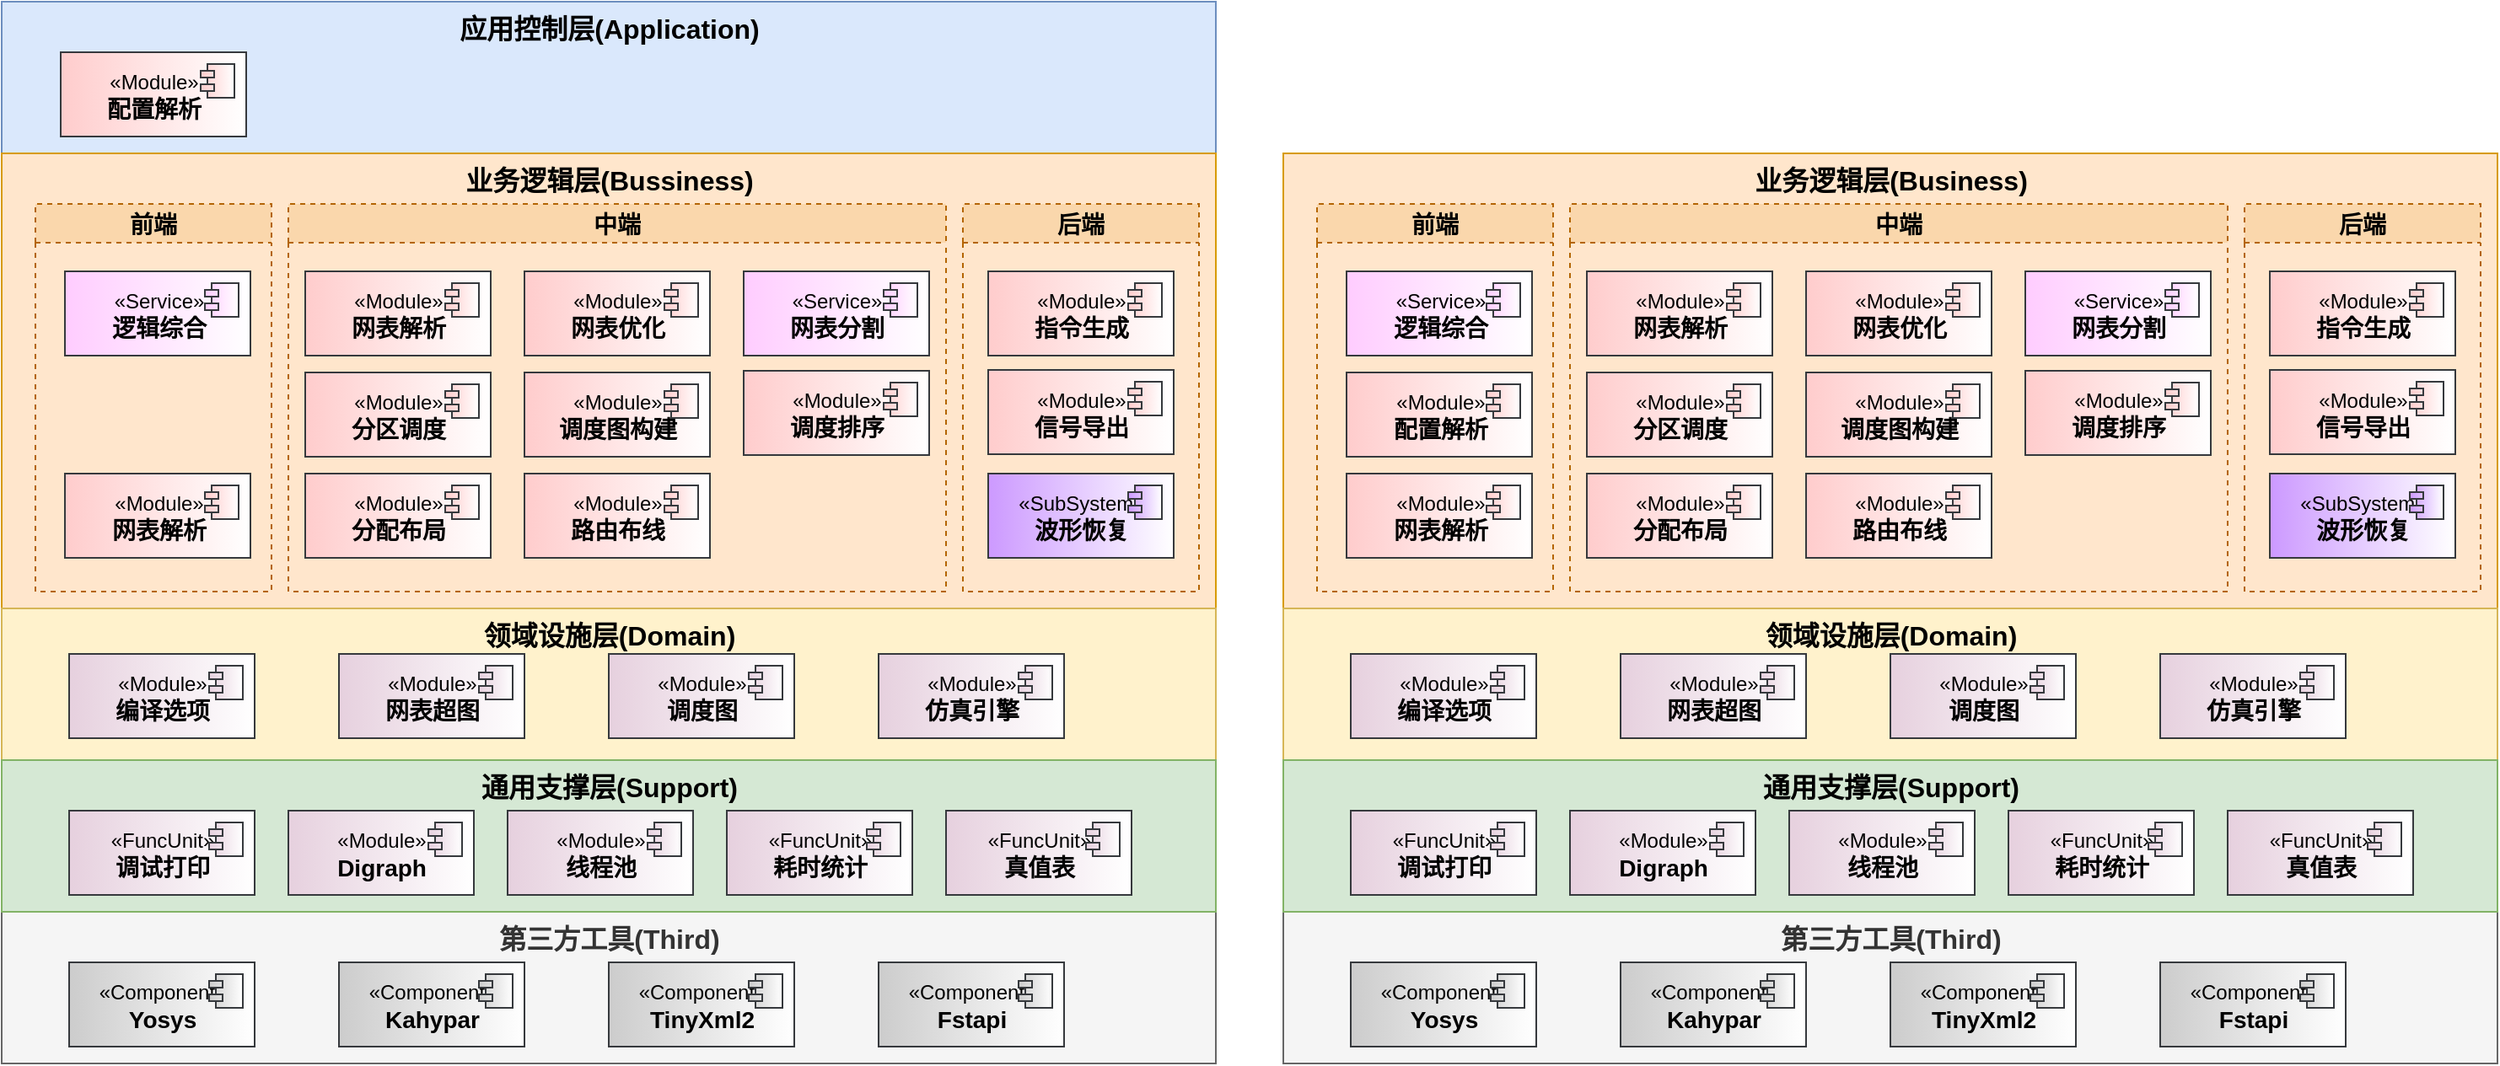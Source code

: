 <mxfile version="28.2.7">
  <diagram name="第 1 页" id="jlnkiJHo9C2PNXA7i4T5">
    <mxGraphModel dx="2593" dy="1351" grid="1" gridSize="10" guides="1" tooltips="1" connect="1" arrows="1" fold="1" page="1" pageScale="1" pageWidth="827" pageHeight="1169" math="0" shadow="0">
      <root>
        <mxCell id="0" />
        <mxCell id="1" parent="0" />
        <mxCell id="wpGipTyIiO6usbMjyNvz-20" value="应用控制层(Application)" style="html=1;verticalAlign=top;fillColor=#dae8fc;strokeColor=#6c8ebf;fontSize=16;fontStyle=1" vertex="1" parent="1">
          <mxGeometry x="330" y="220" width="720" height="90" as="geometry" />
        </mxCell>
        <mxCell id="wpGipTyIiO6usbMjyNvz-21" value="业务逻辑层(Bussiness)" style="html=1;verticalAlign=top;fillColor=#ffe6cc;strokeColor=#d79b00;fontSize=16;fontStyle=1" vertex="1" parent="1">
          <mxGeometry x="330" y="310" width="720" height="270" as="geometry" />
        </mxCell>
        <mxCell id="wpGipTyIiO6usbMjyNvz-22" value="领域设施层(Domain)" style="html=1;verticalAlign=top;fillColor=#fff2cc;strokeColor=#d6b656;fontSize=16;fontStyle=1" vertex="1" parent="1">
          <mxGeometry x="330" y="580" width="720" height="90" as="geometry" />
        </mxCell>
        <mxCell id="wpGipTyIiO6usbMjyNvz-25" value="第三方工具(Third)" style="html=1;verticalAlign=top;fillColor=#f5f5f5;strokeColor=#666666;fontSize=16;fontStyle=1;fontColor=#333333;" vertex="1" parent="1">
          <mxGeometry x="330" y="760" width="720" height="90" as="geometry" />
        </mxCell>
        <mxCell id="wpGipTyIiO6usbMjyNvz-28" value="&lt;font style=&quot;font-size: 12px;&quot;&gt;«Component»&lt;/font&gt;&lt;br style=&quot;font-size: 14px;&quot;&gt;&lt;b&gt;Fstapi&lt;/b&gt;" style="html=1;dropTarget=0;fontSize=14;fillColor=#CCCCCC;strokeColor=#36393d;gradientColor=#FFFFFF;gradientDirection=east;" vertex="1" parent="1">
          <mxGeometry x="850" y="790" width="110" height="50" as="geometry" />
        </mxCell>
        <mxCell id="wpGipTyIiO6usbMjyNvz-29" value="" style="shape=module;jettyWidth=8;jettyHeight=4;fontSize=14;fillColor=#CCCCCC;strokeColor=#36393d;gradientColor=#FFFFFF;gradientDirection=east;" vertex="1" parent="wpGipTyIiO6usbMjyNvz-28">
          <mxGeometry x="1" width="20" height="20" relative="1" as="geometry">
            <mxPoint x="-27" y="7" as="offset" />
          </mxGeometry>
        </mxCell>
        <mxCell id="wpGipTyIiO6usbMjyNvz-30" value="&lt;font style=&quot;font-size: 12px;&quot;&gt;«Module»&lt;br style=&quot;&quot;&gt;&lt;/font&gt;&lt;b&gt;仿真引擎&lt;/b&gt;" style="html=1;dropTarget=0;fontSize=14;fillColor=#E6D0DE;strokeColor=#36393d;gradientColor=#FFFFFF;gradientDirection=east;" vertex="1" parent="1">
          <mxGeometry x="850" y="607" width="110" height="50" as="geometry" />
        </mxCell>
        <mxCell id="wpGipTyIiO6usbMjyNvz-31" value="" style="shape=module;jettyWidth=8;jettyHeight=4;fontSize=14;fillColor=#E6D0DE;strokeColor=#36393d;gradientColor=#FFFFFF;gradientDirection=east;" vertex="1" parent="wpGipTyIiO6usbMjyNvz-30">
          <mxGeometry x="1" width="20" height="20" relative="1" as="geometry">
            <mxPoint x="-27" y="7" as="offset" />
          </mxGeometry>
        </mxCell>
        <mxCell id="wpGipTyIiO6usbMjyNvz-32" value="中端" style="swimlane;fontSize=14;dashed=1;fillColor=#fad7ac;strokeColor=#b46504;" vertex="1" parent="1">
          <mxGeometry x="500" y="340" width="390" height="230" as="geometry" />
        </mxCell>
        <mxCell id="wpGipTyIiO6usbMjyNvz-33" value="&lt;font style=&quot;font-size: 12px;&quot;&gt;«Module»&lt;/font&gt;&lt;br style=&quot;font-size: 14px;&quot;&gt;&lt;b&gt;网表解析&lt;/b&gt;" style="html=1;dropTarget=0;fontSize=14;fillColor=#ffcccc;strokeColor=#36393d;gradientColor=#FFFFFF;gradientDirection=east;" vertex="1" parent="wpGipTyIiO6usbMjyNvz-32">
          <mxGeometry x="10" y="40" width="110" height="50" as="geometry" />
        </mxCell>
        <mxCell id="wpGipTyIiO6usbMjyNvz-34" value="" style="shape=module;jettyWidth=8;jettyHeight=4;fontSize=14;fillColor=#ffcccc;strokeColor=#36393d;gradientColor=#FFFFFF;gradientDirection=east;" vertex="1" parent="wpGipTyIiO6usbMjyNvz-33">
          <mxGeometry x="1" width="20" height="20" relative="1" as="geometry">
            <mxPoint x="-27" y="7" as="offset" />
          </mxGeometry>
        </mxCell>
        <mxCell id="wpGipTyIiO6usbMjyNvz-35" value="&lt;font style=&quot;font-size: 12px;&quot;&gt;«Service»&lt;/font&gt;&lt;br style=&quot;font-size: 14px;&quot;&gt;&lt;b&gt;网表分割&lt;/b&gt;" style="html=1;dropTarget=0;fontSize=14;fillColor=#FFCCFF;strokeColor=#36393d;gradientColor=#FFFFFF;gradientDirection=east;" vertex="1" parent="wpGipTyIiO6usbMjyNvz-32">
          <mxGeometry x="270" y="40" width="110" height="50" as="geometry" />
        </mxCell>
        <mxCell id="wpGipTyIiO6usbMjyNvz-36" value="" style="shape=module;jettyWidth=8;jettyHeight=4;fontSize=14;fillColor=#FFCCFF;strokeColor=#36393d;gradientColor=#FFFFFF;gradientDirection=east;" vertex="1" parent="wpGipTyIiO6usbMjyNvz-35">
          <mxGeometry x="1" width="20" height="20" relative="1" as="geometry">
            <mxPoint x="-27" y="7" as="offset" />
          </mxGeometry>
        </mxCell>
        <mxCell id="wpGipTyIiO6usbMjyNvz-37" value="&lt;font style=&quot;font-size: 12px;&quot;&gt;«Module»&lt;/font&gt;&lt;br style=&quot;font-size: 14px;&quot;&gt;&lt;b&gt;分区调度&lt;/b&gt;" style="html=1;dropTarget=0;fontSize=14;fillColor=#ffcccc;strokeColor=#36393d;gradientColor=#FFFFFF;gradientDirection=east;" vertex="1" parent="wpGipTyIiO6usbMjyNvz-32">
          <mxGeometry x="10" y="100" width="110" height="50" as="geometry" />
        </mxCell>
        <mxCell id="wpGipTyIiO6usbMjyNvz-38" value="" style="shape=module;jettyWidth=8;jettyHeight=4;fontSize=14;fillColor=#ffcccc;strokeColor=#36393d;gradientColor=#FFFFFF;gradientDirection=east;" vertex="1" parent="wpGipTyIiO6usbMjyNvz-37">
          <mxGeometry x="1" width="20" height="20" relative="1" as="geometry">
            <mxPoint x="-27" y="7" as="offset" />
          </mxGeometry>
        </mxCell>
        <mxCell id="wpGipTyIiO6usbMjyNvz-39" value="&lt;font style=&quot;font-size: 12px;&quot;&gt;«Module»&lt;/font&gt;&lt;br style=&quot;font-size: 14px;&quot;&gt;&lt;b&gt;调度图构建&lt;/b&gt;" style="html=1;dropTarget=0;fontSize=14;fillColor=#ffcccc;strokeColor=#36393d;gradientColor=#FFFFFF;gradientDirection=east;" vertex="1" parent="wpGipTyIiO6usbMjyNvz-32">
          <mxGeometry x="140" y="100" width="110" height="50" as="geometry" />
        </mxCell>
        <mxCell id="wpGipTyIiO6usbMjyNvz-40" value="" style="shape=module;jettyWidth=8;jettyHeight=4;fontSize=14;fillColor=#ffcccc;strokeColor=#36393d;gradientColor=#FFFFFF;gradientDirection=east;" vertex="1" parent="wpGipTyIiO6usbMjyNvz-39">
          <mxGeometry x="1" width="20" height="20" relative="1" as="geometry">
            <mxPoint x="-27" y="7" as="offset" />
          </mxGeometry>
        </mxCell>
        <mxCell id="wpGipTyIiO6usbMjyNvz-41" value="&lt;font style=&quot;font-size: 12px;&quot;&gt;«Module»&lt;/font&gt;&lt;br style=&quot;font-size: 14px;&quot;&gt;&lt;b&gt;调度排序&lt;/b&gt;" style="html=1;dropTarget=0;fontSize=14;fillColor=#ffcccc;strokeColor=#36393d;gradientColor=#FFFFFF;gradientDirection=east;" vertex="1" parent="wpGipTyIiO6usbMjyNvz-32">
          <mxGeometry x="270" y="99" width="110" height="50" as="geometry" />
        </mxCell>
        <mxCell id="wpGipTyIiO6usbMjyNvz-42" value="" style="shape=module;jettyWidth=8;jettyHeight=4;fontSize=14;fillColor=#ffcccc;strokeColor=#36393d;gradientColor=#FFFFFF;gradientDirection=east;" vertex="1" parent="wpGipTyIiO6usbMjyNvz-41">
          <mxGeometry x="1" width="20" height="20" relative="1" as="geometry">
            <mxPoint x="-27" y="7" as="offset" />
          </mxGeometry>
        </mxCell>
        <mxCell id="wpGipTyIiO6usbMjyNvz-43" value="&lt;font style=&quot;font-size: 12px;&quot;&gt;«Module»&lt;/font&gt;&lt;br style=&quot;font-size: 14px;&quot;&gt;&lt;b&gt;分配&lt;/b&gt;&lt;b&gt;布局&lt;/b&gt;" style="html=1;dropTarget=0;fontSize=14;fillColor=#ffcccc;strokeColor=#36393d;gradientColor=#FFFFFF;gradientDirection=east;" vertex="1" parent="wpGipTyIiO6usbMjyNvz-32">
          <mxGeometry x="10" y="160" width="110" height="50" as="geometry" />
        </mxCell>
        <mxCell id="wpGipTyIiO6usbMjyNvz-44" value="" style="shape=module;jettyWidth=8;jettyHeight=4;fontSize=14;fillColor=#ffcccc;strokeColor=#36393d;gradientColor=#FFFFFF;gradientDirection=east;" vertex="1" parent="wpGipTyIiO6usbMjyNvz-43">
          <mxGeometry x="1" width="20" height="20" relative="1" as="geometry">
            <mxPoint x="-27" y="7" as="offset" />
          </mxGeometry>
        </mxCell>
        <mxCell id="wpGipTyIiO6usbMjyNvz-45" value="&lt;font style=&quot;font-size: 12px;&quot;&gt;«Module»&lt;/font&gt;&lt;br style=&quot;font-size: 14px;&quot;&gt;&lt;b&gt;路由&lt;/b&gt;&lt;b&gt;布线&lt;/b&gt;" style="html=1;dropTarget=0;fontSize=14;fillColor=#ffcccc;strokeColor=#36393d;gradientColor=#FFFFFF;gradientDirection=east;" vertex="1" parent="wpGipTyIiO6usbMjyNvz-32">
          <mxGeometry x="140" y="160" width="110" height="50" as="geometry" />
        </mxCell>
        <mxCell id="wpGipTyIiO6usbMjyNvz-46" value="" style="shape=module;jettyWidth=8;jettyHeight=4;fontSize=14;fillColor=#ffcccc;strokeColor=#36393d;gradientColor=#FFFFFF;gradientDirection=east;" vertex="1" parent="wpGipTyIiO6usbMjyNvz-45">
          <mxGeometry x="1" width="20" height="20" relative="1" as="geometry">
            <mxPoint x="-27" y="7" as="offset" />
          </mxGeometry>
        </mxCell>
        <mxCell id="wpGipTyIiO6usbMjyNvz-47" value="&lt;font style=&quot;font-size: 12px;&quot;&gt;«Module»&lt;/font&gt;&lt;br style=&quot;font-size: 14px;&quot;&gt;&lt;b&gt;网表优化&lt;/b&gt;" style="html=1;dropTarget=0;fontSize=14;fillColor=#ffcccc;strokeColor=#36393d;gradientColor=#FFFFFF;gradientDirection=east;" vertex="1" parent="wpGipTyIiO6usbMjyNvz-32">
          <mxGeometry x="140" y="40" width="110" height="50" as="geometry" />
        </mxCell>
        <mxCell id="wpGipTyIiO6usbMjyNvz-48" value="" style="shape=module;jettyWidth=8;jettyHeight=4;fontSize=14;fillColor=#ffcccc;strokeColor=#36393d;gradientColor=#FFFFFF;gradientDirection=east;" vertex="1" parent="wpGipTyIiO6usbMjyNvz-47">
          <mxGeometry x="1" width="20" height="20" relative="1" as="geometry">
            <mxPoint x="-27" y="7" as="offset" />
          </mxGeometry>
        </mxCell>
        <mxCell id="wpGipTyIiO6usbMjyNvz-49" value="后端" style="swimlane;fontSize=14;dashed=1;fillColor=#fad7ac;strokeColor=#b46504;" vertex="1" parent="1">
          <mxGeometry x="900" y="340" width="140" height="230" as="geometry" />
        </mxCell>
        <mxCell id="wpGipTyIiO6usbMjyNvz-50" value="&lt;font style=&quot;font-size: 12px;&quot;&gt;«Module»&lt;/font&gt;&lt;br style=&quot;font-size: 14px;&quot;&gt;&lt;b&gt;指令生成&lt;/b&gt;" style="html=1;dropTarget=0;fontSize=14;fillColor=#ffcccc;strokeColor=#36393d;gradientColor=#FFFFFF;gradientDirection=east;" vertex="1" parent="wpGipTyIiO6usbMjyNvz-49">
          <mxGeometry x="15" y="40" width="110" height="50" as="geometry" />
        </mxCell>
        <mxCell id="wpGipTyIiO6usbMjyNvz-51" value="" style="shape=module;jettyWidth=8;jettyHeight=4;fontSize=14;fillColor=#ffcccc;strokeColor=#36393d;gradientColor=#FFFFFF;gradientDirection=east;" vertex="1" parent="wpGipTyIiO6usbMjyNvz-50">
          <mxGeometry x="1" width="20" height="20" relative="1" as="geometry">
            <mxPoint x="-27" y="7" as="offset" />
          </mxGeometry>
        </mxCell>
        <mxCell id="wpGipTyIiO6usbMjyNvz-52" value="&lt;font style=&quot;font-size: 12px;&quot;&gt;«Module»&lt;/font&gt;&lt;br style=&quot;font-size: 14px;&quot;&gt;&lt;b&gt;信号导出&lt;/b&gt;" style="html=1;dropTarget=0;fontSize=14;fillColor=#ffcccc;strokeColor=#36393d;gradientColor=#FFFFFF;gradientDirection=east;" vertex="1" parent="wpGipTyIiO6usbMjyNvz-49">
          <mxGeometry x="15" y="98.5" width="110" height="50" as="geometry" />
        </mxCell>
        <mxCell id="wpGipTyIiO6usbMjyNvz-53" value="" style="shape=module;jettyWidth=8;jettyHeight=4;fontSize=14;fillColor=#ffcccc;strokeColor=#36393d;gradientColor=#FFFFFF;gradientDirection=east;" vertex="1" parent="wpGipTyIiO6usbMjyNvz-52">
          <mxGeometry x="1" width="20" height="20" relative="1" as="geometry">
            <mxPoint x="-27" y="7" as="offset" />
          </mxGeometry>
        </mxCell>
        <mxCell id="wpGipTyIiO6usbMjyNvz-54" value="&lt;font style=&quot;font-size: 12px;&quot;&gt;«SubSystem»&lt;/font&gt;&lt;br style=&quot;font-size: 14px;&quot;&gt;&lt;b&gt;波形恢复&lt;/b&gt;" style="html=1;dropTarget=0;fontSize=14;fillColor=#CC99FF;strokeColor=#36393d;gradientColor=#FFFFFF;gradientDirection=east;" vertex="1" parent="wpGipTyIiO6usbMjyNvz-49">
          <mxGeometry x="15" y="160" width="110" height="50" as="geometry" />
        </mxCell>
        <mxCell id="wpGipTyIiO6usbMjyNvz-55" value="" style="shape=module;jettyWidth=8;jettyHeight=4;fontSize=14;fillColor=#CC99FF;strokeColor=#36393d;gradientColor=#FFFFFF;gradientDirection=east;" vertex="1" parent="wpGipTyIiO6usbMjyNvz-54">
          <mxGeometry x="1" width="20" height="20" relative="1" as="geometry">
            <mxPoint x="-27" y="7" as="offset" />
          </mxGeometry>
        </mxCell>
        <mxCell id="wpGipTyIiO6usbMjyNvz-97" value="&lt;font style=&quot;font-size: 12px;&quot;&gt;«Component»&lt;/font&gt;&lt;br style=&quot;font-size: 14px;&quot;&gt;&lt;b&gt;TinyXml2&lt;/b&gt;" style="html=1;dropTarget=0;fontSize=14;fillColor=#CCCCCC;strokeColor=#36393d;gradientColor=#FFFFFF;gradientDirection=east;" vertex="1" parent="1">
          <mxGeometry x="690" y="790" width="110" height="50" as="geometry" />
        </mxCell>
        <mxCell id="wpGipTyIiO6usbMjyNvz-98" value="" style="shape=module;jettyWidth=8;jettyHeight=4;fontSize=14;fillColor=#CCCCCC;strokeColor=#36393d;gradientColor=#FFFFFF;gradientDirection=east;" vertex="1" parent="wpGipTyIiO6usbMjyNvz-97">
          <mxGeometry x="1" width="20" height="20" relative="1" as="geometry">
            <mxPoint x="-27" y="7" as="offset" />
          </mxGeometry>
        </mxCell>
        <mxCell id="wpGipTyIiO6usbMjyNvz-99" value="&lt;font style=&quot;font-size: 12px;&quot;&gt;«Component»&lt;/font&gt;&lt;br style=&quot;font-size: 14px;&quot;&gt;&lt;b&gt;Kahypar&lt;/b&gt;" style="html=1;dropTarget=0;fontSize=14;fillColor=#CCCCCC;strokeColor=#36393d;gradientColor=#FFFFFF;gradientDirection=east;" vertex="1" parent="1">
          <mxGeometry x="530" y="790" width="110" height="50" as="geometry" />
        </mxCell>
        <mxCell id="wpGipTyIiO6usbMjyNvz-100" value="" style="shape=module;jettyWidth=8;jettyHeight=4;fontSize=14;fillColor=#CCCCCC;strokeColor=#36393d;gradientColor=#FFFFFF;gradientDirection=east;" vertex="1" parent="wpGipTyIiO6usbMjyNvz-99">
          <mxGeometry x="1" width="20" height="20" relative="1" as="geometry">
            <mxPoint x="-27" y="7" as="offset" />
          </mxGeometry>
        </mxCell>
        <mxCell id="wpGipTyIiO6usbMjyNvz-101" value="&lt;font style=&quot;font-size: 12px;&quot;&gt;«Component»&lt;/font&gt;&lt;br style=&quot;font-size: 14px;&quot;&gt;&lt;b&gt;Yosys&lt;/b&gt;" style="html=1;dropTarget=0;fontSize=14;fillColor=#CCCCCC;strokeColor=#36393d;gradientColor=#FFFFFF;gradientDirection=east;" vertex="1" parent="1">
          <mxGeometry x="370" y="790" width="110" height="50" as="geometry" />
        </mxCell>
        <mxCell id="wpGipTyIiO6usbMjyNvz-102" value="" style="shape=module;jettyWidth=8;jettyHeight=4;fontSize=14;fillColor=#CCCCCC;strokeColor=#36393d;gradientColor=#FFFFFF;gradientDirection=east;" vertex="1" parent="wpGipTyIiO6usbMjyNvz-101">
          <mxGeometry x="1" width="20" height="20" relative="1" as="geometry">
            <mxPoint x="-27" y="7" as="offset" />
          </mxGeometry>
        </mxCell>
        <mxCell id="wpGipTyIiO6usbMjyNvz-103" value="前端" style="swimlane;fontSize=14;dashed=1;fillColor=#fad7ac;strokeColor=#b46504;" vertex="1" parent="1">
          <mxGeometry x="350" y="340" width="140" height="230" as="geometry" />
        </mxCell>
        <mxCell id="wpGipTyIiO6usbMjyNvz-104" value="&lt;font style=&quot;font-size: 12px;&quot;&gt;«Service»&lt;/font&gt;&lt;br style=&quot;font-size: 14px;&quot;&gt;&lt;b&gt;逻辑综合&lt;/b&gt;" style="html=1;dropTarget=0;fontSize=14;fillColor=#FFCCFF;strokeColor=#36393d;gradientColor=#FFFFFF;gradientDirection=east;" vertex="1" parent="wpGipTyIiO6usbMjyNvz-103">
          <mxGeometry x="17.5" y="40" width="110" height="50" as="geometry" />
        </mxCell>
        <mxCell id="wpGipTyIiO6usbMjyNvz-105" value="" style="shape=module;jettyWidth=8;jettyHeight=4;fontSize=14;fillColor=#FFCCFF;strokeColor=#36393d;gradientColor=#FFFFFF;gradientDirection=east;" vertex="1" parent="wpGipTyIiO6usbMjyNvz-104">
          <mxGeometry x="1" width="20" height="20" relative="1" as="geometry">
            <mxPoint x="-27" y="7" as="offset" />
          </mxGeometry>
        </mxCell>
        <mxCell id="wpGipTyIiO6usbMjyNvz-106" value="&lt;font style=&quot;font-size: 12px;&quot;&gt;«Module»&lt;/font&gt;&lt;br style=&quot;font-size: 14px;&quot;&gt;&lt;b&gt;网表解析&lt;/b&gt;" style="html=1;dropTarget=0;fontSize=14;fillColor=#ffcccc;strokeColor=#36393d;gradientColor=#FFFFFF;gradientDirection=east;" vertex="1" parent="wpGipTyIiO6usbMjyNvz-103">
          <mxGeometry x="17.5" y="160" width="110" height="50" as="geometry" />
        </mxCell>
        <mxCell id="wpGipTyIiO6usbMjyNvz-107" value="" style="shape=module;jettyWidth=8;jettyHeight=4;fontSize=14;fillColor=#ffcccc;strokeColor=#36393d;gradientColor=#FFFFFF;gradientDirection=east;" vertex="1" parent="wpGipTyIiO6usbMjyNvz-106">
          <mxGeometry x="1" width="20" height="20" relative="1" as="geometry">
            <mxPoint x="-27" y="7" as="offset" />
          </mxGeometry>
        </mxCell>
        <mxCell id="wpGipTyIiO6usbMjyNvz-108" value="&lt;font style=&quot;font-size: 12px;&quot;&gt;«Module»&lt;br style=&quot;&quot;&gt;&lt;/font&gt;&lt;b style=&quot;font-size: 14px;&quot;&gt;调度图&lt;/b&gt;" style="html=1;dropTarget=0;fontSize=14;fillColor=#E6D0DE;strokeColor=#36393d;gradientColor=#FFFFFF;gradientDirection=east;" vertex="1" parent="1">
          <mxGeometry x="690" y="607" width="110" height="50" as="geometry" />
        </mxCell>
        <mxCell id="wpGipTyIiO6usbMjyNvz-109" value="" style="shape=module;jettyWidth=8;jettyHeight=4;fontSize=14;fillColor=#E6D0DE;strokeColor=#36393d;gradientColor=#FFFFFF;gradientDirection=east;" vertex="1" parent="wpGipTyIiO6usbMjyNvz-108">
          <mxGeometry x="1" width="20" height="20" relative="1" as="geometry">
            <mxPoint x="-27" y="7" as="offset" />
          </mxGeometry>
        </mxCell>
        <mxCell id="wpGipTyIiO6usbMjyNvz-110" value="&lt;font style=&quot;font-size: 12px;&quot;&gt;«Module»&lt;/font&gt;&lt;br style=&quot;font-size: 14px;&quot;&gt;&lt;b style=&quot;font-size: 14px;&quot;&gt;网表超图&lt;/b&gt;" style="html=1;dropTarget=0;fontSize=14;fillColor=#E6D0DE;strokeColor=#36393d;gradientColor=#FFFFFF;gradientDirection=east;" vertex="1" parent="1">
          <mxGeometry x="530" y="607" width="110" height="50" as="geometry" />
        </mxCell>
        <mxCell id="wpGipTyIiO6usbMjyNvz-111" value="" style="shape=module;jettyWidth=8;jettyHeight=4;fontSize=14;fillColor=#E6D0DE;strokeColor=#36393d;gradientColor=#FFFFFF;gradientDirection=east;" vertex="1" parent="wpGipTyIiO6usbMjyNvz-110">
          <mxGeometry x="1" width="20" height="20" relative="1" as="geometry">
            <mxPoint x="-27" y="7" as="offset" />
          </mxGeometry>
        </mxCell>
        <mxCell id="wpGipTyIiO6usbMjyNvz-112" value="&lt;font style=&quot;font-size: 12px;&quot;&gt;«Module»&lt;/font&gt;&lt;br style=&quot;font-size: 14px;&quot;&gt;&lt;b&gt;配置解析&lt;/b&gt;" style="html=1;dropTarget=0;fontSize=14;fillColor=#ffcccc;strokeColor=#36393d;gradientColor=#FFFFFF;gradientDirection=east;" vertex="1" parent="1">
          <mxGeometry x="365" y="250" width="110" height="50" as="geometry" />
        </mxCell>
        <mxCell id="wpGipTyIiO6usbMjyNvz-113" value="" style="shape=module;jettyWidth=8;jettyHeight=4;fontSize=14;fillColor=#ffcccc;strokeColor=#36393d;gradientColor=#FFFFFF;gradientDirection=east;" vertex="1" parent="wpGipTyIiO6usbMjyNvz-112">
          <mxGeometry x="1" width="20" height="20" relative="1" as="geometry">
            <mxPoint x="-27" y="7" as="offset" />
          </mxGeometry>
        </mxCell>
        <mxCell id="wpGipTyIiO6usbMjyNvz-143" value="&lt;font style=&quot;font-size: 12px;&quot;&gt;«Module»&lt;/font&gt;&lt;br style=&quot;font-size: 14px;&quot;&gt;&lt;b style=&quot;font-size: 14px;&quot;&gt;编译选项&lt;/b&gt;" style="html=1;dropTarget=0;fontSize=14;fillColor=#E6D0DE;strokeColor=#36393d;gradientColor=#FFFFFF;gradientDirection=east;" vertex="1" parent="1">
          <mxGeometry x="370" y="607" width="110" height="50" as="geometry" />
        </mxCell>
        <mxCell id="wpGipTyIiO6usbMjyNvz-144" value="" style="shape=module;jettyWidth=8;jettyHeight=4;fontSize=14;fillColor=#E6D0DE;strokeColor=#36393d;gradientColor=#FFFFFF;gradientDirection=east;" vertex="1" parent="wpGipTyIiO6usbMjyNvz-143">
          <mxGeometry x="1" width="20" height="20" relative="1" as="geometry">
            <mxPoint x="-27" y="7" as="offset" />
          </mxGeometry>
        </mxCell>
        <mxCell id="wpGipTyIiO6usbMjyNvz-154" value="业务逻辑层(Business)" style="html=1;verticalAlign=top;fillColor=#ffe6cc;strokeColor=#d79b00;fontSize=16;fontStyle=1" vertex="1" parent="1">
          <mxGeometry x="1090" y="310" width="720" height="270" as="geometry" />
        </mxCell>
        <mxCell id="wpGipTyIiO6usbMjyNvz-155" value="领域设施层(Domain)" style="html=1;verticalAlign=top;fillColor=#fff2cc;strokeColor=#d6b656;fontSize=16;fontStyle=1" vertex="1" parent="1">
          <mxGeometry x="1090" y="580" width="720" height="90" as="geometry" />
        </mxCell>
        <mxCell id="wpGipTyIiO6usbMjyNvz-156" value="第三方工具(Third)" style="html=1;verticalAlign=top;fillColor=#f5f5f5;strokeColor=#666666;fontSize=16;fontStyle=1;fontColor=#333333;" vertex="1" parent="1">
          <mxGeometry x="1090" y="760" width="720" height="90" as="geometry" />
        </mxCell>
        <mxCell id="wpGipTyIiO6usbMjyNvz-157" value="&lt;font style=&quot;font-size: 12px;&quot;&gt;«Component»&lt;/font&gt;&lt;br style=&quot;font-size: 14px;&quot;&gt;&lt;b&gt;Fstapi&lt;/b&gt;" style="html=1;dropTarget=0;fontSize=14;fillColor=#CCCCCC;strokeColor=#36393d;gradientColor=#FFFFFF;gradientDirection=east;" vertex="1" parent="1">
          <mxGeometry x="1610" y="790" width="110" height="50" as="geometry" />
        </mxCell>
        <mxCell id="wpGipTyIiO6usbMjyNvz-158" value="" style="shape=module;jettyWidth=8;jettyHeight=4;fontSize=14;fillColor=#CCCCCC;strokeColor=#36393d;gradientColor=#FFFFFF;gradientDirection=east;" vertex="1" parent="wpGipTyIiO6usbMjyNvz-157">
          <mxGeometry x="1" width="20" height="20" relative="1" as="geometry">
            <mxPoint x="-27" y="7" as="offset" />
          </mxGeometry>
        </mxCell>
        <mxCell id="wpGipTyIiO6usbMjyNvz-159" value="&lt;font style=&quot;font-size: 12px;&quot;&gt;«Module»&lt;br style=&quot;&quot;&gt;&lt;/font&gt;&lt;b&gt;仿真引擎&lt;/b&gt;" style="html=1;dropTarget=0;fontSize=14;fillColor=#E6D0DE;strokeColor=#36393d;gradientColor=#FFFFFF;gradientDirection=east;" vertex="1" parent="1">
          <mxGeometry x="1610" y="607" width="110" height="50" as="geometry" />
        </mxCell>
        <mxCell id="wpGipTyIiO6usbMjyNvz-160" value="" style="shape=module;jettyWidth=8;jettyHeight=4;fontSize=14;fillColor=#E6D0DE;strokeColor=#36393d;gradientColor=#FFFFFF;gradientDirection=east;" vertex="1" parent="wpGipTyIiO6usbMjyNvz-159">
          <mxGeometry x="1" width="20" height="20" relative="1" as="geometry">
            <mxPoint x="-27" y="7" as="offset" />
          </mxGeometry>
        </mxCell>
        <mxCell id="wpGipTyIiO6usbMjyNvz-161" value="中端" style="swimlane;fontSize=14;dashed=1;fillColor=#fad7ac;strokeColor=#b46504;" vertex="1" parent="1">
          <mxGeometry x="1260" y="340" width="390" height="230" as="geometry" />
        </mxCell>
        <mxCell id="wpGipTyIiO6usbMjyNvz-162" value="&lt;font style=&quot;font-size: 12px;&quot;&gt;«Module»&lt;/font&gt;&lt;br style=&quot;font-size: 14px;&quot;&gt;&lt;b&gt;网表解析&lt;/b&gt;" style="html=1;dropTarget=0;fontSize=14;fillColor=#ffcccc;strokeColor=#36393d;gradientColor=#FFFFFF;gradientDirection=east;" vertex="1" parent="wpGipTyIiO6usbMjyNvz-161">
          <mxGeometry x="10" y="40" width="110" height="50" as="geometry" />
        </mxCell>
        <mxCell id="wpGipTyIiO6usbMjyNvz-163" value="" style="shape=module;jettyWidth=8;jettyHeight=4;fontSize=14;fillColor=#ffcccc;strokeColor=#36393d;gradientColor=#FFFFFF;gradientDirection=east;" vertex="1" parent="wpGipTyIiO6usbMjyNvz-162">
          <mxGeometry x="1" width="20" height="20" relative="1" as="geometry">
            <mxPoint x="-27" y="7" as="offset" />
          </mxGeometry>
        </mxCell>
        <mxCell id="wpGipTyIiO6usbMjyNvz-164" value="&lt;font style=&quot;font-size: 12px;&quot;&gt;«Service»&lt;/font&gt;&lt;br style=&quot;font-size: 14px;&quot;&gt;&lt;b&gt;网表分割&lt;/b&gt;" style="html=1;dropTarget=0;fontSize=14;fillColor=#FFCCFF;strokeColor=#36393d;gradientColor=#FFFFFF;gradientDirection=east;" vertex="1" parent="wpGipTyIiO6usbMjyNvz-161">
          <mxGeometry x="270" y="40" width="110" height="50" as="geometry" />
        </mxCell>
        <mxCell id="wpGipTyIiO6usbMjyNvz-165" value="" style="shape=module;jettyWidth=8;jettyHeight=4;fontSize=14;fillColor=#FFCCFF;strokeColor=#36393d;gradientColor=#FFFFFF;gradientDirection=east;" vertex="1" parent="wpGipTyIiO6usbMjyNvz-164">
          <mxGeometry x="1" width="20" height="20" relative="1" as="geometry">
            <mxPoint x="-27" y="7" as="offset" />
          </mxGeometry>
        </mxCell>
        <mxCell id="wpGipTyIiO6usbMjyNvz-166" value="&lt;font style=&quot;font-size: 12px;&quot;&gt;«Module»&lt;/font&gt;&lt;br style=&quot;font-size: 14px;&quot;&gt;&lt;b&gt;分区调度&lt;/b&gt;" style="html=1;dropTarget=0;fontSize=14;fillColor=#ffcccc;strokeColor=#36393d;gradientColor=#FFFFFF;gradientDirection=east;" vertex="1" parent="wpGipTyIiO6usbMjyNvz-161">
          <mxGeometry x="10" y="100" width="110" height="50" as="geometry" />
        </mxCell>
        <mxCell id="wpGipTyIiO6usbMjyNvz-167" value="" style="shape=module;jettyWidth=8;jettyHeight=4;fontSize=14;fillColor=#ffcccc;strokeColor=#36393d;gradientColor=#FFFFFF;gradientDirection=east;" vertex="1" parent="wpGipTyIiO6usbMjyNvz-166">
          <mxGeometry x="1" width="20" height="20" relative="1" as="geometry">
            <mxPoint x="-27" y="7" as="offset" />
          </mxGeometry>
        </mxCell>
        <mxCell id="wpGipTyIiO6usbMjyNvz-168" value="&lt;font style=&quot;font-size: 12px;&quot;&gt;«Module»&lt;/font&gt;&lt;br style=&quot;font-size: 14px;&quot;&gt;&lt;b&gt;调度图构建&lt;/b&gt;" style="html=1;dropTarget=0;fontSize=14;fillColor=#ffcccc;strokeColor=#36393d;gradientColor=#FFFFFF;gradientDirection=east;" vertex="1" parent="wpGipTyIiO6usbMjyNvz-161">
          <mxGeometry x="140" y="100" width="110" height="50" as="geometry" />
        </mxCell>
        <mxCell id="wpGipTyIiO6usbMjyNvz-169" value="" style="shape=module;jettyWidth=8;jettyHeight=4;fontSize=14;fillColor=#ffcccc;strokeColor=#36393d;gradientColor=#FFFFFF;gradientDirection=east;" vertex="1" parent="wpGipTyIiO6usbMjyNvz-168">
          <mxGeometry x="1" width="20" height="20" relative="1" as="geometry">
            <mxPoint x="-27" y="7" as="offset" />
          </mxGeometry>
        </mxCell>
        <mxCell id="wpGipTyIiO6usbMjyNvz-170" value="&lt;font style=&quot;font-size: 12px;&quot;&gt;«Module»&lt;/font&gt;&lt;br style=&quot;font-size: 14px;&quot;&gt;&lt;b&gt;调度排序&lt;/b&gt;" style="html=1;dropTarget=0;fontSize=14;fillColor=#ffcccc;strokeColor=#36393d;gradientColor=#FFFFFF;gradientDirection=east;" vertex="1" parent="wpGipTyIiO6usbMjyNvz-161">
          <mxGeometry x="270" y="99" width="110" height="50" as="geometry" />
        </mxCell>
        <mxCell id="wpGipTyIiO6usbMjyNvz-171" value="" style="shape=module;jettyWidth=8;jettyHeight=4;fontSize=14;fillColor=#ffcccc;strokeColor=#36393d;gradientColor=#FFFFFF;gradientDirection=east;" vertex="1" parent="wpGipTyIiO6usbMjyNvz-170">
          <mxGeometry x="1" width="20" height="20" relative="1" as="geometry">
            <mxPoint x="-27" y="7" as="offset" />
          </mxGeometry>
        </mxCell>
        <mxCell id="wpGipTyIiO6usbMjyNvz-172" value="&lt;font style=&quot;font-size: 12px;&quot;&gt;«Module»&lt;/font&gt;&lt;br style=&quot;font-size: 14px;&quot;&gt;&lt;b&gt;分配&lt;/b&gt;&lt;b&gt;布局&lt;/b&gt;" style="html=1;dropTarget=0;fontSize=14;fillColor=#ffcccc;strokeColor=#36393d;gradientColor=#FFFFFF;gradientDirection=east;" vertex="1" parent="wpGipTyIiO6usbMjyNvz-161">
          <mxGeometry x="10" y="160" width="110" height="50" as="geometry" />
        </mxCell>
        <mxCell id="wpGipTyIiO6usbMjyNvz-173" value="" style="shape=module;jettyWidth=8;jettyHeight=4;fontSize=14;fillColor=#ffcccc;strokeColor=#36393d;gradientColor=#FFFFFF;gradientDirection=east;" vertex="1" parent="wpGipTyIiO6usbMjyNvz-172">
          <mxGeometry x="1" width="20" height="20" relative="1" as="geometry">
            <mxPoint x="-27" y="7" as="offset" />
          </mxGeometry>
        </mxCell>
        <mxCell id="wpGipTyIiO6usbMjyNvz-174" value="&lt;font style=&quot;font-size: 12px;&quot;&gt;«Module»&lt;/font&gt;&lt;br style=&quot;font-size: 14px;&quot;&gt;&lt;b&gt;路由&lt;/b&gt;&lt;b&gt;布线&lt;/b&gt;" style="html=1;dropTarget=0;fontSize=14;fillColor=#ffcccc;strokeColor=#36393d;gradientColor=#FFFFFF;gradientDirection=east;" vertex="1" parent="wpGipTyIiO6usbMjyNvz-161">
          <mxGeometry x="140" y="160" width="110" height="50" as="geometry" />
        </mxCell>
        <mxCell id="wpGipTyIiO6usbMjyNvz-175" value="" style="shape=module;jettyWidth=8;jettyHeight=4;fontSize=14;fillColor=#ffcccc;strokeColor=#36393d;gradientColor=#FFFFFF;gradientDirection=east;" vertex="1" parent="wpGipTyIiO6usbMjyNvz-174">
          <mxGeometry x="1" width="20" height="20" relative="1" as="geometry">
            <mxPoint x="-27" y="7" as="offset" />
          </mxGeometry>
        </mxCell>
        <mxCell id="wpGipTyIiO6usbMjyNvz-176" value="&lt;font style=&quot;font-size: 12px;&quot;&gt;«Module»&lt;/font&gt;&lt;br style=&quot;font-size: 14px;&quot;&gt;&lt;b&gt;网表优化&lt;/b&gt;" style="html=1;dropTarget=0;fontSize=14;fillColor=#ffcccc;strokeColor=#36393d;gradientColor=#FFFFFF;gradientDirection=east;" vertex="1" parent="wpGipTyIiO6usbMjyNvz-161">
          <mxGeometry x="140" y="40" width="110" height="50" as="geometry" />
        </mxCell>
        <mxCell id="wpGipTyIiO6usbMjyNvz-177" value="" style="shape=module;jettyWidth=8;jettyHeight=4;fontSize=14;fillColor=#ffcccc;strokeColor=#36393d;gradientColor=#FFFFFF;gradientDirection=east;" vertex="1" parent="wpGipTyIiO6usbMjyNvz-176">
          <mxGeometry x="1" width="20" height="20" relative="1" as="geometry">
            <mxPoint x="-27" y="7" as="offset" />
          </mxGeometry>
        </mxCell>
        <mxCell id="wpGipTyIiO6usbMjyNvz-178" value="后端" style="swimlane;fontSize=14;dashed=1;fillColor=#fad7ac;strokeColor=#b46504;" vertex="1" parent="1">
          <mxGeometry x="1660" y="340" width="140" height="230" as="geometry" />
        </mxCell>
        <mxCell id="wpGipTyIiO6usbMjyNvz-179" value="&lt;font style=&quot;font-size: 12px;&quot;&gt;«Module»&lt;/font&gt;&lt;br style=&quot;font-size: 14px;&quot;&gt;&lt;b&gt;指令生成&lt;/b&gt;" style="html=1;dropTarget=0;fontSize=14;fillColor=#ffcccc;strokeColor=#36393d;gradientColor=#FFFFFF;gradientDirection=east;" vertex="1" parent="wpGipTyIiO6usbMjyNvz-178">
          <mxGeometry x="15" y="40" width="110" height="50" as="geometry" />
        </mxCell>
        <mxCell id="wpGipTyIiO6usbMjyNvz-180" value="" style="shape=module;jettyWidth=8;jettyHeight=4;fontSize=14;fillColor=#ffcccc;strokeColor=#36393d;gradientColor=#FFFFFF;gradientDirection=east;" vertex="1" parent="wpGipTyIiO6usbMjyNvz-179">
          <mxGeometry x="1" width="20" height="20" relative="1" as="geometry">
            <mxPoint x="-27" y="7" as="offset" />
          </mxGeometry>
        </mxCell>
        <mxCell id="wpGipTyIiO6usbMjyNvz-181" value="&lt;font style=&quot;font-size: 12px;&quot;&gt;«Module»&lt;/font&gt;&lt;br style=&quot;font-size: 14px;&quot;&gt;&lt;b&gt;信号导出&lt;/b&gt;" style="html=1;dropTarget=0;fontSize=14;fillColor=#ffcccc;strokeColor=#36393d;gradientColor=#FFFFFF;gradientDirection=east;" vertex="1" parent="wpGipTyIiO6usbMjyNvz-178">
          <mxGeometry x="15" y="98.5" width="110" height="50" as="geometry" />
        </mxCell>
        <mxCell id="wpGipTyIiO6usbMjyNvz-182" value="" style="shape=module;jettyWidth=8;jettyHeight=4;fontSize=14;fillColor=#ffcccc;strokeColor=#36393d;gradientColor=#FFFFFF;gradientDirection=east;" vertex="1" parent="wpGipTyIiO6usbMjyNvz-181">
          <mxGeometry x="1" width="20" height="20" relative="1" as="geometry">
            <mxPoint x="-27" y="7" as="offset" />
          </mxGeometry>
        </mxCell>
        <mxCell id="wpGipTyIiO6usbMjyNvz-183" value="&lt;font style=&quot;font-size: 12px;&quot;&gt;«SubSystem»&lt;/font&gt;&lt;br style=&quot;font-size: 14px;&quot;&gt;&lt;b&gt;波形恢复&lt;/b&gt;" style="html=1;dropTarget=0;fontSize=14;fillColor=#CC99FF;strokeColor=#36393d;gradientColor=#FFFFFF;gradientDirection=east;" vertex="1" parent="wpGipTyIiO6usbMjyNvz-178">
          <mxGeometry x="15" y="160" width="110" height="50" as="geometry" />
        </mxCell>
        <mxCell id="wpGipTyIiO6usbMjyNvz-184" value="" style="shape=module;jettyWidth=8;jettyHeight=4;fontSize=14;fillColor=#CC99FF;strokeColor=#36393d;gradientColor=#FFFFFF;gradientDirection=east;" vertex="1" parent="wpGipTyIiO6usbMjyNvz-183">
          <mxGeometry x="1" width="20" height="20" relative="1" as="geometry">
            <mxPoint x="-27" y="7" as="offset" />
          </mxGeometry>
        </mxCell>
        <mxCell id="wpGipTyIiO6usbMjyNvz-185" value="&lt;font style=&quot;font-size: 12px;&quot;&gt;«Component»&lt;/font&gt;&lt;br style=&quot;font-size: 14px;&quot;&gt;&lt;b&gt;TinyXml2&lt;/b&gt;" style="html=1;dropTarget=0;fontSize=14;fillColor=#CCCCCC;strokeColor=#36393d;gradientColor=#FFFFFF;gradientDirection=east;" vertex="1" parent="1">
          <mxGeometry x="1450" y="790" width="110" height="50" as="geometry" />
        </mxCell>
        <mxCell id="wpGipTyIiO6usbMjyNvz-186" value="" style="shape=module;jettyWidth=8;jettyHeight=4;fontSize=14;fillColor=#CCCCCC;strokeColor=#36393d;gradientColor=#FFFFFF;gradientDirection=east;" vertex="1" parent="wpGipTyIiO6usbMjyNvz-185">
          <mxGeometry x="1" width="20" height="20" relative="1" as="geometry">
            <mxPoint x="-27" y="7" as="offset" />
          </mxGeometry>
        </mxCell>
        <mxCell id="wpGipTyIiO6usbMjyNvz-187" value="&lt;font style=&quot;font-size: 12px;&quot;&gt;«Component»&lt;/font&gt;&lt;br style=&quot;font-size: 14px;&quot;&gt;&lt;b&gt;Kahypar&lt;/b&gt;" style="html=1;dropTarget=0;fontSize=14;fillColor=#CCCCCC;strokeColor=#36393d;gradientColor=#FFFFFF;gradientDirection=east;" vertex="1" parent="1">
          <mxGeometry x="1290" y="790" width="110" height="50" as="geometry" />
        </mxCell>
        <mxCell id="wpGipTyIiO6usbMjyNvz-188" value="" style="shape=module;jettyWidth=8;jettyHeight=4;fontSize=14;fillColor=#CCCCCC;strokeColor=#36393d;gradientColor=#FFFFFF;gradientDirection=east;" vertex="1" parent="wpGipTyIiO6usbMjyNvz-187">
          <mxGeometry x="1" width="20" height="20" relative="1" as="geometry">
            <mxPoint x="-27" y="7" as="offset" />
          </mxGeometry>
        </mxCell>
        <mxCell id="wpGipTyIiO6usbMjyNvz-189" value="&lt;font style=&quot;font-size: 12px;&quot;&gt;«Component»&lt;/font&gt;&lt;br style=&quot;font-size: 14px;&quot;&gt;&lt;b&gt;Yosys&lt;/b&gt;" style="html=1;dropTarget=0;fontSize=14;fillColor=#CCCCCC;strokeColor=#36393d;gradientColor=#FFFFFF;gradientDirection=east;" vertex="1" parent="1">
          <mxGeometry x="1130" y="790" width="110" height="50" as="geometry" />
        </mxCell>
        <mxCell id="wpGipTyIiO6usbMjyNvz-190" value="" style="shape=module;jettyWidth=8;jettyHeight=4;fontSize=14;fillColor=#CCCCCC;strokeColor=#36393d;gradientColor=#FFFFFF;gradientDirection=east;" vertex="1" parent="wpGipTyIiO6usbMjyNvz-189">
          <mxGeometry x="1" width="20" height="20" relative="1" as="geometry">
            <mxPoint x="-27" y="7" as="offset" />
          </mxGeometry>
        </mxCell>
        <mxCell id="wpGipTyIiO6usbMjyNvz-191" value="前端" style="swimlane;fontSize=14;dashed=1;fillColor=#fad7ac;strokeColor=#b46504;" vertex="1" parent="1">
          <mxGeometry x="1110" y="340" width="140" height="230" as="geometry" />
        </mxCell>
        <mxCell id="wpGipTyIiO6usbMjyNvz-192" value="&lt;font style=&quot;font-size: 12px;&quot;&gt;«Service»&lt;/font&gt;&lt;br style=&quot;font-size: 14px;&quot;&gt;&lt;b&gt;逻辑综合&lt;/b&gt;" style="html=1;dropTarget=0;fontSize=14;fillColor=#FFCCFF;strokeColor=#36393d;gradientColor=#FFFFFF;gradientDirection=east;" vertex="1" parent="wpGipTyIiO6usbMjyNvz-191">
          <mxGeometry x="17.5" y="40" width="110" height="50" as="geometry" />
        </mxCell>
        <mxCell id="wpGipTyIiO6usbMjyNvz-193" value="" style="shape=module;jettyWidth=8;jettyHeight=4;fontSize=14;fillColor=#FFCCFF;strokeColor=#36393d;gradientColor=#FFFFFF;gradientDirection=east;" vertex="1" parent="wpGipTyIiO6usbMjyNvz-192">
          <mxGeometry x="1" width="20" height="20" relative="1" as="geometry">
            <mxPoint x="-27" y="7" as="offset" />
          </mxGeometry>
        </mxCell>
        <mxCell id="wpGipTyIiO6usbMjyNvz-194" value="&lt;font style=&quot;font-size: 12px;&quot;&gt;«Module»&lt;/font&gt;&lt;br style=&quot;font-size: 14px;&quot;&gt;&lt;b&gt;网表解析&lt;/b&gt;" style="html=1;dropTarget=0;fontSize=14;fillColor=#ffcccc;strokeColor=#36393d;gradientColor=#FFFFFF;gradientDirection=east;" vertex="1" parent="wpGipTyIiO6usbMjyNvz-191">
          <mxGeometry x="17.5" y="160" width="110" height="50" as="geometry" />
        </mxCell>
        <mxCell id="wpGipTyIiO6usbMjyNvz-195" value="" style="shape=module;jettyWidth=8;jettyHeight=4;fontSize=14;fillColor=#ffcccc;strokeColor=#36393d;gradientColor=#FFFFFF;gradientDirection=east;" vertex="1" parent="wpGipTyIiO6usbMjyNvz-194">
          <mxGeometry x="1" width="20" height="20" relative="1" as="geometry">
            <mxPoint x="-27" y="7" as="offset" />
          </mxGeometry>
        </mxCell>
        <mxCell id="wpGipTyIiO6usbMjyNvz-196" value="&lt;font style=&quot;font-size: 12px;&quot;&gt;«Module»&lt;/font&gt;&lt;br style=&quot;font-size: 14px;&quot;&gt;&lt;b&gt;配置解析&lt;/b&gt;" style="html=1;dropTarget=0;fontSize=14;fillColor=#ffcccc;strokeColor=#36393d;gradientColor=#FFFFFF;gradientDirection=east;" vertex="1" parent="wpGipTyIiO6usbMjyNvz-191">
          <mxGeometry x="17.5" y="100" width="110" height="50" as="geometry" />
        </mxCell>
        <mxCell id="wpGipTyIiO6usbMjyNvz-197" value="" style="shape=module;jettyWidth=8;jettyHeight=4;fontSize=14;fillColor=#ffcccc;strokeColor=#36393d;gradientColor=#FFFFFF;gradientDirection=east;" vertex="1" parent="wpGipTyIiO6usbMjyNvz-196">
          <mxGeometry x="1" width="20" height="20" relative="1" as="geometry">
            <mxPoint x="-27" y="7" as="offset" />
          </mxGeometry>
        </mxCell>
        <mxCell id="wpGipTyIiO6usbMjyNvz-198" value="&lt;font style=&quot;font-size: 12px;&quot;&gt;«Module»&lt;br style=&quot;&quot;&gt;&lt;/font&gt;&lt;b style=&quot;font-size: 14px;&quot;&gt;调度图&lt;/b&gt;" style="html=1;dropTarget=0;fontSize=14;fillColor=#E6D0DE;strokeColor=#36393d;gradientColor=#FFFFFF;gradientDirection=east;" vertex="1" parent="1">
          <mxGeometry x="1450" y="607" width="110" height="50" as="geometry" />
        </mxCell>
        <mxCell id="wpGipTyIiO6usbMjyNvz-199" value="" style="shape=module;jettyWidth=8;jettyHeight=4;fontSize=14;fillColor=#E6D0DE;strokeColor=#36393d;gradientColor=#FFFFFF;gradientDirection=east;" vertex="1" parent="wpGipTyIiO6usbMjyNvz-198">
          <mxGeometry x="1" width="20" height="20" relative="1" as="geometry">
            <mxPoint x="-27" y="7" as="offset" />
          </mxGeometry>
        </mxCell>
        <mxCell id="wpGipTyIiO6usbMjyNvz-200" value="&lt;font style=&quot;font-size: 12px;&quot;&gt;«Module»&lt;/font&gt;&lt;br style=&quot;font-size: 14px;&quot;&gt;&lt;b style=&quot;font-size: 14px;&quot;&gt;网表超图&lt;/b&gt;" style="html=1;dropTarget=0;fontSize=14;fillColor=#E6D0DE;strokeColor=#36393d;gradientColor=#FFFFFF;gradientDirection=east;" vertex="1" parent="1">
          <mxGeometry x="1290" y="607" width="110" height="50" as="geometry" />
        </mxCell>
        <mxCell id="wpGipTyIiO6usbMjyNvz-201" value="" style="shape=module;jettyWidth=8;jettyHeight=4;fontSize=14;fillColor=#E6D0DE;strokeColor=#36393d;gradientColor=#FFFFFF;gradientDirection=east;" vertex="1" parent="wpGipTyIiO6usbMjyNvz-200">
          <mxGeometry x="1" width="20" height="20" relative="1" as="geometry">
            <mxPoint x="-27" y="7" as="offset" />
          </mxGeometry>
        </mxCell>
        <mxCell id="wpGipTyIiO6usbMjyNvz-202" value="&lt;font style=&quot;font-size: 12px;&quot;&gt;«Module»&lt;/font&gt;&lt;br style=&quot;font-size: 14px;&quot;&gt;&lt;b style=&quot;font-size: 14px;&quot;&gt;编译选项&lt;/b&gt;" style="html=1;dropTarget=0;fontSize=14;fillColor=#E6D0DE;strokeColor=#36393d;gradientColor=#FFFFFF;gradientDirection=east;" vertex="1" parent="1">
          <mxGeometry x="1130" y="607" width="110" height="50" as="geometry" />
        </mxCell>
        <mxCell id="wpGipTyIiO6usbMjyNvz-203" value="" style="shape=module;jettyWidth=8;jettyHeight=4;fontSize=14;fillColor=#E6D0DE;strokeColor=#36393d;gradientColor=#FFFFFF;gradientDirection=east;" vertex="1" parent="wpGipTyIiO6usbMjyNvz-202">
          <mxGeometry x="1" width="20" height="20" relative="1" as="geometry">
            <mxPoint x="-27" y="7" as="offset" />
          </mxGeometry>
        </mxCell>
        <mxCell id="wpGipTyIiO6usbMjyNvz-206" value="通用支撑层(Support)" style="html=1;verticalAlign=top;fillColor=#d5e8d4;strokeColor=#82b366;fontSize=16;fontStyle=1" vertex="1" parent="1">
          <mxGeometry x="1090" y="670" width="720" height="90" as="geometry" />
        </mxCell>
        <mxCell id="wpGipTyIiO6usbMjyNvz-207" value="&lt;font style=&quot;font-size: 12px;&quot;&gt;«FuncUnit»&lt;/font&gt;&lt;br style=&quot;font-size: 14px;&quot;&gt;&lt;b style=&quot;font-size: 14px;&quot;&gt;调试打印&lt;/b&gt;" style="html=1;dropTarget=0;fontSize=14;fillColor=#E6D0DE;strokeColor=#36393d;gradientColor=#FFFFFF;gradientDirection=east;" vertex="1" parent="1">
          <mxGeometry x="1130" y="700" width="110" height="50" as="geometry" />
        </mxCell>
        <mxCell id="wpGipTyIiO6usbMjyNvz-208" value="" style="shape=module;jettyWidth=8;jettyHeight=4;fontSize=14;fillColor=#E6D0DE;strokeColor=#36393d;gradientColor=#FFFFFF;gradientDirection=east;" vertex="1" parent="wpGipTyIiO6usbMjyNvz-207">
          <mxGeometry x="1" width="20" height="20" relative="1" as="geometry">
            <mxPoint x="-27" y="7" as="offset" />
          </mxGeometry>
        </mxCell>
        <mxCell id="wpGipTyIiO6usbMjyNvz-209" value="&lt;font style=&quot;font-size: 12px;&quot;&gt;«Module»&lt;/font&gt;&lt;br style=&quot;font-size: 14px;&quot;&gt;&lt;b&gt;Digraph&lt;/b&gt;" style="html=1;dropTarget=0;fontSize=14;fillColor=#E6D0DE;strokeColor=#36393d;gradientColor=#FFFFFF;gradientDirection=east;" vertex="1" parent="1">
          <mxGeometry x="1260" y="700" width="110" height="50" as="geometry" />
        </mxCell>
        <mxCell id="wpGipTyIiO6usbMjyNvz-210" value="" style="shape=module;jettyWidth=8;jettyHeight=4;fontSize=14;fillColor=#E6D0DE;strokeColor=#36393d;gradientColor=#FFFFFF;gradientDirection=east;" vertex="1" parent="wpGipTyIiO6usbMjyNvz-209">
          <mxGeometry x="1" width="20" height="20" relative="1" as="geometry">
            <mxPoint x="-27" y="7" as="offset" />
          </mxGeometry>
        </mxCell>
        <mxCell id="wpGipTyIiO6usbMjyNvz-211" value="&lt;font style=&quot;font-size: 12px;&quot;&gt;«Module»&lt;/font&gt;&lt;br style=&quot;font-size: 14px;&quot;&gt;&lt;b&gt;线程池&lt;/b&gt;" style="html=1;dropTarget=0;fontSize=14;fillColor=#E6D0DE;strokeColor=#36393d;gradientColor=#FFFFFF;gradientDirection=east;" vertex="1" parent="1">
          <mxGeometry x="1390" y="700" width="110" height="50" as="geometry" />
        </mxCell>
        <mxCell id="wpGipTyIiO6usbMjyNvz-212" value="" style="shape=module;jettyWidth=8;jettyHeight=4;fontSize=14;fillColor=#E6D0DE;strokeColor=#36393d;gradientColor=#FFFFFF;gradientDirection=east;" vertex="1" parent="wpGipTyIiO6usbMjyNvz-211">
          <mxGeometry x="1" width="20" height="20" relative="1" as="geometry">
            <mxPoint x="-27" y="7" as="offset" />
          </mxGeometry>
        </mxCell>
        <mxCell id="wpGipTyIiO6usbMjyNvz-213" value="&lt;font style=&quot;font-size: 12px;&quot;&gt;«FuncUnit»&lt;/font&gt;&lt;br style=&quot;font-size: 14px;&quot;&gt;&lt;b&gt;耗时统计&lt;/b&gt;" style="html=1;dropTarget=0;fontSize=14;fillColor=#E6D0DE;strokeColor=#36393d;gradientColor=#FFFFFF;gradientDirection=east;" vertex="1" parent="1">
          <mxGeometry x="1520" y="700" width="110" height="50" as="geometry" />
        </mxCell>
        <mxCell id="wpGipTyIiO6usbMjyNvz-214" value="" style="shape=module;jettyWidth=8;jettyHeight=4;fontSize=14;fillColor=#E6D0DE;strokeColor=#36393d;gradientColor=#FFFFFF;gradientDirection=east;" vertex="1" parent="wpGipTyIiO6usbMjyNvz-213">
          <mxGeometry x="1" width="20" height="20" relative="1" as="geometry">
            <mxPoint x="-27" y="7" as="offset" />
          </mxGeometry>
        </mxCell>
        <mxCell id="wpGipTyIiO6usbMjyNvz-215" value="&lt;font style=&quot;font-size: 12px;&quot;&gt;«FuncUnit»&lt;/font&gt;&lt;br style=&quot;font-size: 14px;&quot;&gt;&lt;b&gt;真值表&lt;/b&gt;" style="html=1;dropTarget=0;fontSize=14;fillColor=#E6D0DE;strokeColor=#36393d;gradientColor=#FFFFFF;gradientDirection=east;" vertex="1" parent="1">
          <mxGeometry x="1650" y="700" width="110" height="50" as="geometry" />
        </mxCell>
        <mxCell id="wpGipTyIiO6usbMjyNvz-216" value="" style="shape=module;jettyWidth=8;jettyHeight=4;fontSize=14;fillColor=#E6D0DE;strokeColor=#36393d;gradientColor=#FFFFFF;gradientDirection=east;" vertex="1" parent="wpGipTyIiO6usbMjyNvz-215">
          <mxGeometry x="1" width="20" height="20" relative="1" as="geometry">
            <mxPoint x="-27" y="7" as="offset" />
          </mxGeometry>
        </mxCell>
        <mxCell id="wpGipTyIiO6usbMjyNvz-217" value="通用支撑层(Support)" style="html=1;verticalAlign=top;fillColor=#d5e8d4;strokeColor=#82b366;fontSize=16;fontStyle=1" vertex="1" parent="1">
          <mxGeometry x="330" y="670" width="720" height="90" as="geometry" />
        </mxCell>
        <mxCell id="wpGipTyIiO6usbMjyNvz-218" value="&lt;font style=&quot;font-size: 12px;&quot;&gt;«FuncUnit»&lt;/font&gt;&lt;br style=&quot;font-size: 14px;&quot;&gt;&lt;b style=&quot;font-size: 14px;&quot;&gt;调试打印&lt;/b&gt;" style="html=1;dropTarget=0;fontSize=14;fillColor=#E6D0DE;strokeColor=#36393d;gradientColor=#FFFFFF;gradientDirection=east;" vertex="1" parent="1">
          <mxGeometry x="370" y="700" width="110" height="50" as="geometry" />
        </mxCell>
        <mxCell id="wpGipTyIiO6usbMjyNvz-219" value="" style="shape=module;jettyWidth=8;jettyHeight=4;fontSize=14;fillColor=#E6D0DE;strokeColor=#36393d;gradientColor=#FFFFFF;gradientDirection=east;" vertex="1" parent="wpGipTyIiO6usbMjyNvz-218">
          <mxGeometry x="1" width="20" height="20" relative="1" as="geometry">
            <mxPoint x="-27" y="7" as="offset" />
          </mxGeometry>
        </mxCell>
        <mxCell id="wpGipTyIiO6usbMjyNvz-220" value="&lt;font style=&quot;font-size: 12px;&quot;&gt;«Module»&lt;/font&gt;&lt;br style=&quot;font-size: 14px;&quot;&gt;&lt;b&gt;Digraph&lt;/b&gt;" style="html=1;dropTarget=0;fontSize=14;fillColor=#E6D0DE;strokeColor=#36393d;gradientColor=#FFFFFF;gradientDirection=east;" vertex="1" parent="1">
          <mxGeometry x="500" y="700" width="110" height="50" as="geometry" />
        </mxCell>
        <mxCell id="wpGipTyIiO6usbMjyNvz-221" value="" style="shape=module;jettyWidth=8;jettyHeight=4;fontSize=14;fillColor=#E6D0DE;strokeColor=#36393d;gradientColor=#FFFFFF;gradientDirection=east;" vertex="1" parent="wpGipTyIiO6usbMjyNvz-220">
          <mxGeometry x="1" width="20" height="20" relative="1" as="geometry">
            <mxPoint x="-27" y="7" as="offset" />
          </mxGeometry>
        </mxCell>
        <mxCell id="wpGipTyIiO6usbMjyNvz-222" value="&lt;font style=&quot;font-size: 12px;&quot;&gt;«Module»&lt;/font&gt;&lt;br style=&quot;font-size: 14px;&quot;&gt;&lt;b&gt;线程池&lt;/b&gt;" style="html=1;dropTarget=0;fontSize=14;fillColor=#E6D0DE;strokeColor=#36393d;gradientColor=#FFFFFF;gradientDirection=east;" vertex="1" parent="1">
          <mxGeometry x="630" y="700" width="110" height="50" as="geometry" />
        </mxCell>
        <mxCell id="wpGipTyIiO6usbMjyNvz-223" value="" style="shape=module;jettyWidth=8;jettyHeight=4;fontSize=14;fillColor=#E6D0DE;strokeColor=#36393d;gradientColor=#FFFFFF;gradientDirection=east;" vertex="1" parent="wpGipTyIiO6usbMjyNvz-222">
          <mxGeometry x="1" width="20" height="20" relative="1" as="geometry">
            <mxPoint x="-27" y="7" as="offset" />
          </mxGeometry>
        </mxCell>
        <mxCell id="wpGipTyIiO6usbMjyNvz-224" value="&lt;font style=&quot;font-size: 12px;&quot;&gt;«FuncUnit»&lt;/font&gt;&lt;br style=&quot;font-size: 14px;&quot;&gt;&lt;b&gt;耗时统计&lt;/b&gt;" style="html=1;dropTarget=0;fontSize=14;fillColor=#E6D0DE;strokeColor=#36393d;gradientColor=#FFFFFF;gradientDirection=east;" vertex="1" parent="1">
          <mxGeometry x="760" y="700" width="110" height="50" as="geometry" />
        </mxCell>
        <mxCell id="wpGipTyIiO6usbMjyNvz-225" value="" style="shape=module;jettyWidth=8;jettyHeight=4;fontSize=14;fillColor=#E6D0DE;strokeColor=#36393d;gradientColor=#FFFFFF;gradientDirection=east;" vertex="1" parent="wpGipTyIiO6usbMjyNvz-224">
          <mxGeometry x="1" width="20" height="20" relative="1" as="geometry">
            <mxPoint x="-27" y="7" as="offset" />
          </mxGeometry>
        </mxCell>
        <mxCell id="wpGipTyIiO6usbMjyNvz-226" value="&lt;font style=&quot;font-size: 12px;&quot;&gt;«FuncUnit»&lt;/font&gt;&lt;br style=&quot;font-size: 14px;&quot;&gt;&lt;b&gt;真值表&lt;/b&gt;" style="html=1;dropTarget=0;fontSize=14;fillColor=#E6D0DE;strokeColor=#36393d;gradientColor=#FFFFFF;gradientDirection=east;" vertex="1" parent="1">
          <mxGeometry x="890" y="700" width="110" height="50" as="geometry" />
        </mxCell>
        <mxCell id="wpGipTyIiO6usbMjyNvz-227" value="" style="shape=module;jettyWidth=8;jettyHeight=4;fontSize=14;fillColor=#E6D0DE;strokeColor=#36393d;gradientColor=#FFFFFF;gradientDirection=east;" vertex="1" parent="wpGipTyIiO6usbMjyNvz-226">
          <mxGeometry x="1" width="20" height="20" relative="1" as="geometry">
            <mxPoint x="-27" y="7" as="offset" />
          </mxGeometry>
        </mxCell>
      </root>
    </mxGraphModel>
  </diagram>
</mxfile>
